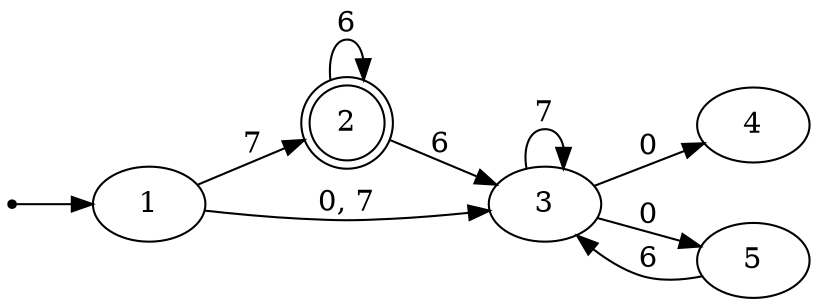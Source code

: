 digraph{

rankdir=LR;
inic[shape=point];

inic->1;

1->2 [label="7"];
1->3 [label="0, 7"];
2->2 [label="6"];
2->3 [label="6"];
3->3 [label="7"];
3->4 [label="0"];
3->5 [label="0"];
5->3 [label="6"];

2[shape=doublecircle];
}
